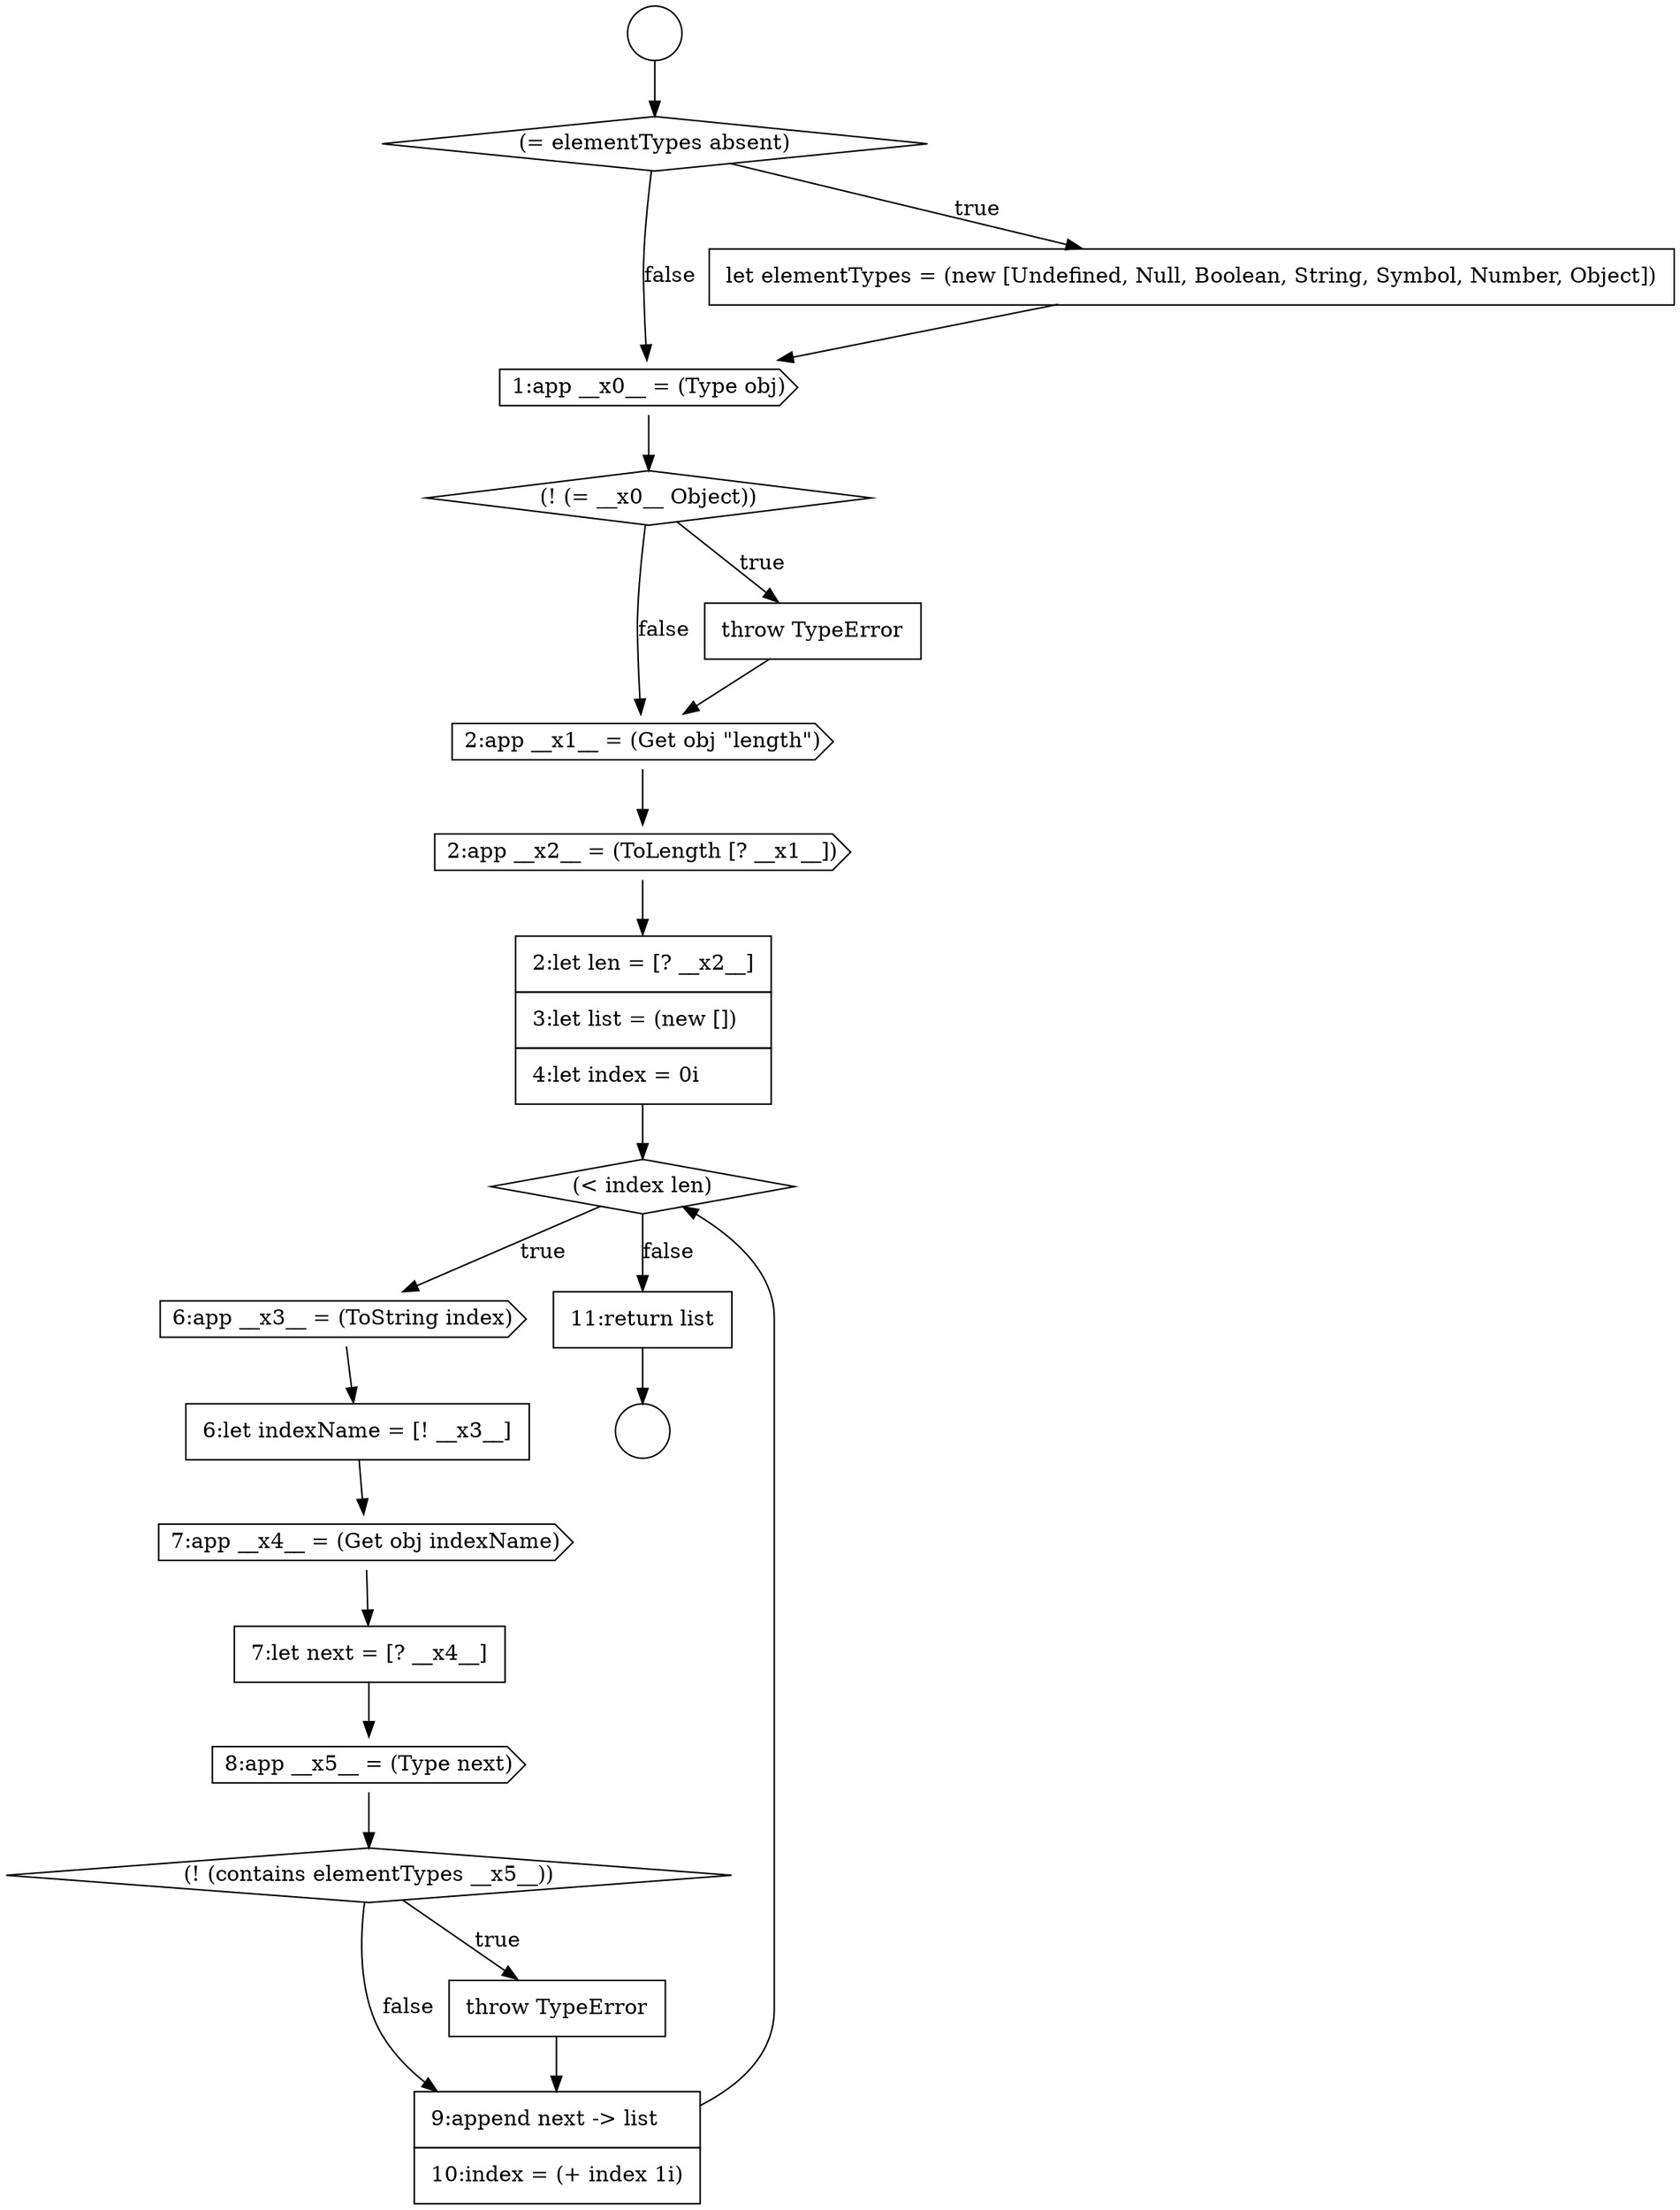 digraph {
  node861 [shape=diamond, label=<<font color="black">(&lt; index len)</font>> color="black" fillcolor="white" style=filled]
  node866 [shape=cds, label=<<font color="black">8:app __x5__ = (Type next)</font>> color="black" fillcolor="white" style=filled]
  node862 [shape=cds, label=<<font color="black">6:app __x3__ = (ToString index)</font>> color="black" fillcolor="white" style=filled]
  node852 [shape=circle label=" " color="black" fillcolor="white" style=filled]
  node856 [shape=diamond, label=<<font color="black">(! (= __x0__ Object))</font>> color="black" fillcolor="white" style=filled]
  node863 [shape=none, margin=0, label=<<font color="black">
    <table border="0" cellborder="1" cellspacing="0" cellpadding="10">
      <tr><td align="left">6:let indexName = [! __x3__]</td></tr>
    </table>
  </font>> color="black" fillcolor="white" style=filled]
  node858 [shape=cds, label=<<font color="black">2:app __x1__ = (Get obj &quot;length&quot;)</font>> color="black" fillcolor="white" style=filled]
  node855 [shape=cds, label=<<font color="black">1:app __x0__ = (Type obj)</font>> color="black" fillcolor="white" style=filled]
  node860 [shape=none, margin=0, label=<<font color="black">
    <table border="0" cellborder="1" cellspacing="0" cellpadding="10">
      <tr><td align="left">2:let len = [? __x2__]</td></tr>
      <tr><td align="left">3:let list = (new [])</td></tr>
      <tr><td align="left">4:let index = 0i</td></tr>
    </table>
  </font>> color="black" fillcolor="white" style=filled]
  node853 [shape=diamond, label=<<font color="black">(= elementTypes absent)</font>> color="black" fillcolor="white" style=filled]
  node870 [shape=none, margin=0, label=<<font color="black">
    <table border="0" cellborder="1" cellspacing="0" cellpadding="10">
      <tr><td align="left">11:return list</td></tr>
    </table>
  </font>> color="black" fillcolor="white" style=filled]
  node869 [shape=none, margin=0, label=<<font color="black">
    <table border="0" cellborder="1" cellspacing="0" cellpadding="10">
      <tr><td align="left">9:append next -&gt; list</td></tr>
      <tr><td align="left">10:index = (+ index 1i)</td></tr>
    </table>
  </font>> color="black" fillcolor="white" style=filled]
  node857 [shape=none, margin=0, label=<<font color="black">
    <table border="0" cellborder="1" cellspacing="0" cellpadding="10">
      <tr><td align="left">throw TypeError</td></tr>
    </table>
  </font>> color="black" fillcolor="white" style=filled]
  node868 [shape=none, margin=0, label=<<font color="black">
    <table border="0" cellborder="1" cellspacing="0" cellpadding="10">
      <tr><td align="left">throw TypeError</td></tr>
    </table>
  </font>> color="black" fillcolor="white" style=filled]
  node851 [shape=circle label=" " color="black" fillcolor="white" style=filled]
  node864 [shape=cds, label=<<font color="black">7:app __x4__ = (Get obj indexName)</font>> color="black" fillcolor="white" style=filled]
  node859 [shape=cds, label=<<font color="black">2:app __x2__ = (ToLength [? __x1__])</font>> color="black" fillcolor="white" style=filled]
  node854 [shape=none, margin=0, label=<<font color="black">
    <table border="0" cellborder="1" cellspacing="0" cellpadding="10">
      <tr><td align="left">let elementTypes = (new [Undefined, Null, Boolean, String, Symbol, Number, Object])</td></tr>
    </table>
  </font>> color="black" fillcolor="white" style=filled]
  node867 [shape=diamond, label=<<font color="black">(! (contains elementTypes __x5__))</font>> color="black" fillcolor="white" style=filled]
  node865 [shape=none, margin=0, label=<<font color="black">
    <table border="0" cellborder="1" cellspacing="0" cellpadding="10">
      <tr><td align="left">7:let next = [? __x4__]</td></tr>
    </table>
  </font>> color="black" fillcolor="white" style=filled]
  node863 -> node864 [ color="black"]
  node855 -> node856 [ color="black"]
  node853 -> node854 [label=<<font color="black">true</font>> color="black"]
  node853 -> node855 [label=<<font color="black">false</font>> color="black"]
  node860 -> node861 [ color="black"]
  node851 -> node853 [ color="black"]
  node857 -> node858 [ color="black"]
  node858 -> node859 [ color="black"]
  node862 -> node863 [ color="black"]
  node861 -> node862 [label=<<font color="black">true</font>> color="black"]
  node861 -> node870 [label=<<font color="black">false</font>> color="black"]
  node870 -> node852 [ color="black"]
  node865 -> node866 [ color="black"]
  node856 -> node857 [label=<<font color="black">true</font>> color="black"]
  node856 -> node858 [label=<<font color="black">false</font>> color="black"]
  node859 -> node860 [ color="black"]
  node864 -> node865 [ color="black"]
  node866 -> node867 [ color="black"]
  node854 -> node855 [ color="black"]
  node867 -> node868 [label=<<font color="black">true</font>> color="black"]
  node867 -> node869 [label=<<font color="black">false</font>> color="black"]
  node869 -> node861 [ color="black"]
  node868 -> node869 [ color="black"]
}

